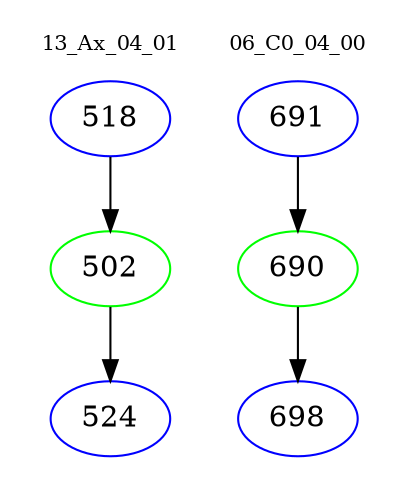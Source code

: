 digraph{
subgraph cluster_0 {
color = white
label = "13_Ax_04_01";
fontsize=10;
T0_518 [label="518", color="blue"]
T0_518 -> T0_502 [color="black"]
T0_502 [label="502", color="green"]
T0_502 -> T0_524 [color="black"]
T0_524 [label="524", color="blue"]
}
subgraph cluster_1 {
color = white
label = "06_C0_04_00";
fontsize=10;
T1_691 [label="691", color="blue"]
T1_691 -> T1_690 [color="black"]
T1_690 [label="690", color="green"]
T1_690 -> T1_698 [color="black"]
T1_698 [label="698", color="blue"]
}
}
